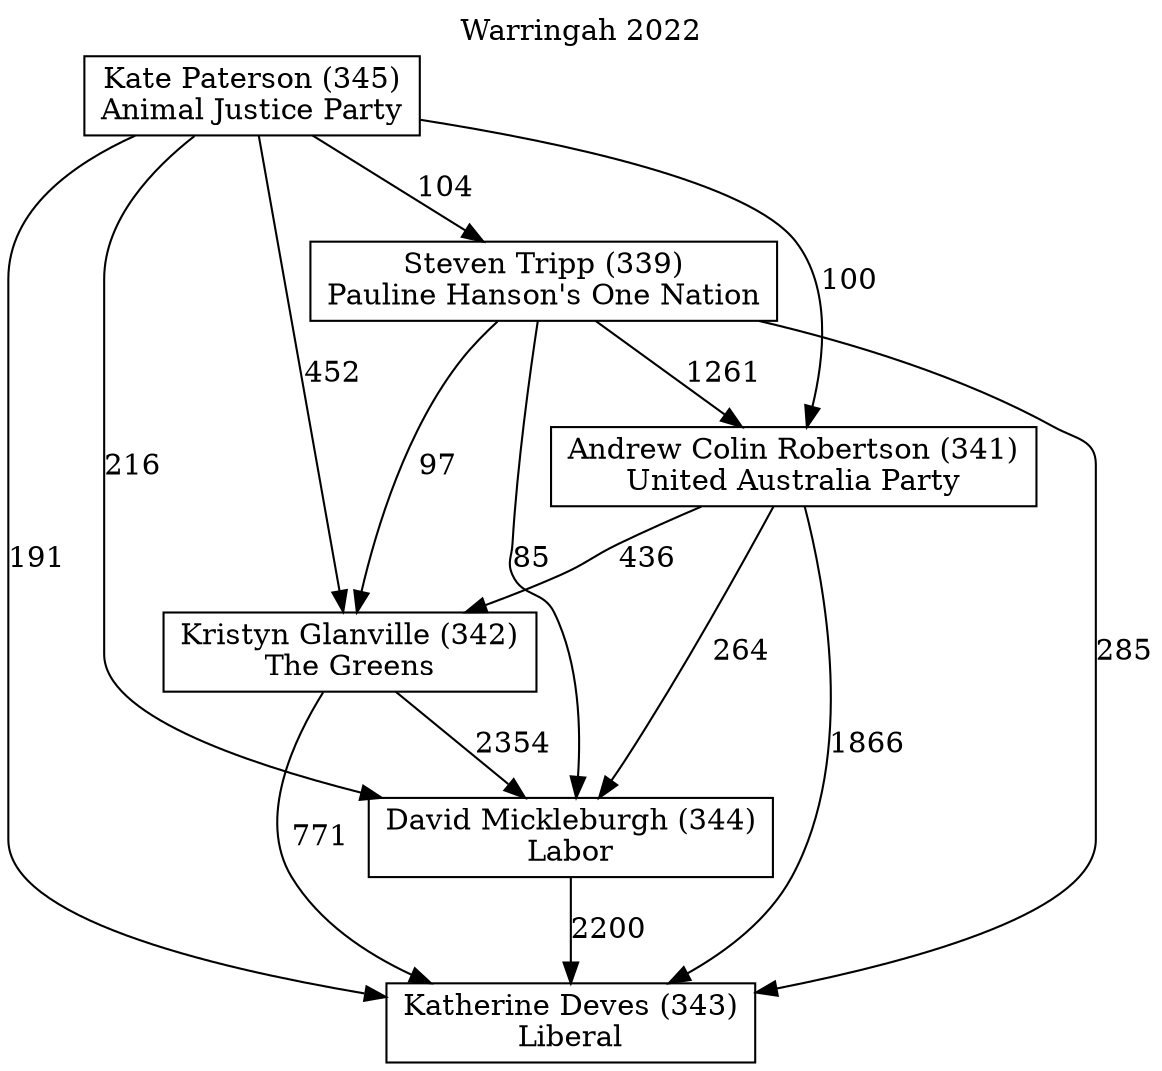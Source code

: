 // House preference flow
digraph "Katherine Deves (343)_Warringah_2022" {
	graph [label="Warringah 2022" labelloc=t mclimit=2]
	node [shape=box]
	"Katherine Deves (343)" [label="Katherine Deves (343)
Liberal"]
	"David Mickleburgh (344)" [label="David Mickleburgh (344)
Labor"]
	"Kristyn Glanville (342)" [label="Kristyn Glanville (342)
The Greens"]
	"Andrew Colin Robertson (341)" [label="Andrew Colin Robertson (341)
United Australia Party"]
	"Steven Tripp (339)" [label="Steven Tripp (339)
Pauline Hanson's One Nation"]
	"Kate Paterson (345)" [label="Kate Paterson (345)
Animal Justice Party"]
	"David Mickleburgh (344)" -> "Katherine Deves (343)" [label=2200]
	"Kristyn Glanville (342)" -> "David Mickleburgh (344)" [label=2354]
	"Andrew Colin Robertson (341)" -> "Kristyn Glanville (342)" [label=436]
	"Steven Tripp (339)" -> "Andrew Colin Robertson (341)" [label=1261]
	"Kate Paterson (345)" -> "Steven Tripp (339)" [label=104]
	"Kristyn Glanville (342)" -> "Katherine Deves (343)" [label=771]
	"Andrew Colin Robertson (341)" -> "Katherine Deves (343)" [label=1866]
	"Steven Tripp (339)" -> "Katherine Deves (343)" [label=285]
	"Kate Paterson (345)" -> "Katherine Deves (343)" [label=191]
	"Kate Paterson (345)" -> "Andrew Colin Robertson (341)" [label=100]
	"Steven Tripp (339)" -> "Kristyn Glanville (342)" [label=97]
	"Kate Paterson (345)" -> "Kristyn Glanville (342)" [label=452]
	"Andrew Colin Robertson (341)" -> "David Mickleburgh (344)" [label=264]
	"Steven Tripp (339)" -> "David Mickleburgh (344)" [label=85]
	"Kate Paterson (345)" -> "David Mickleburgh (344)" [label=216]
}

